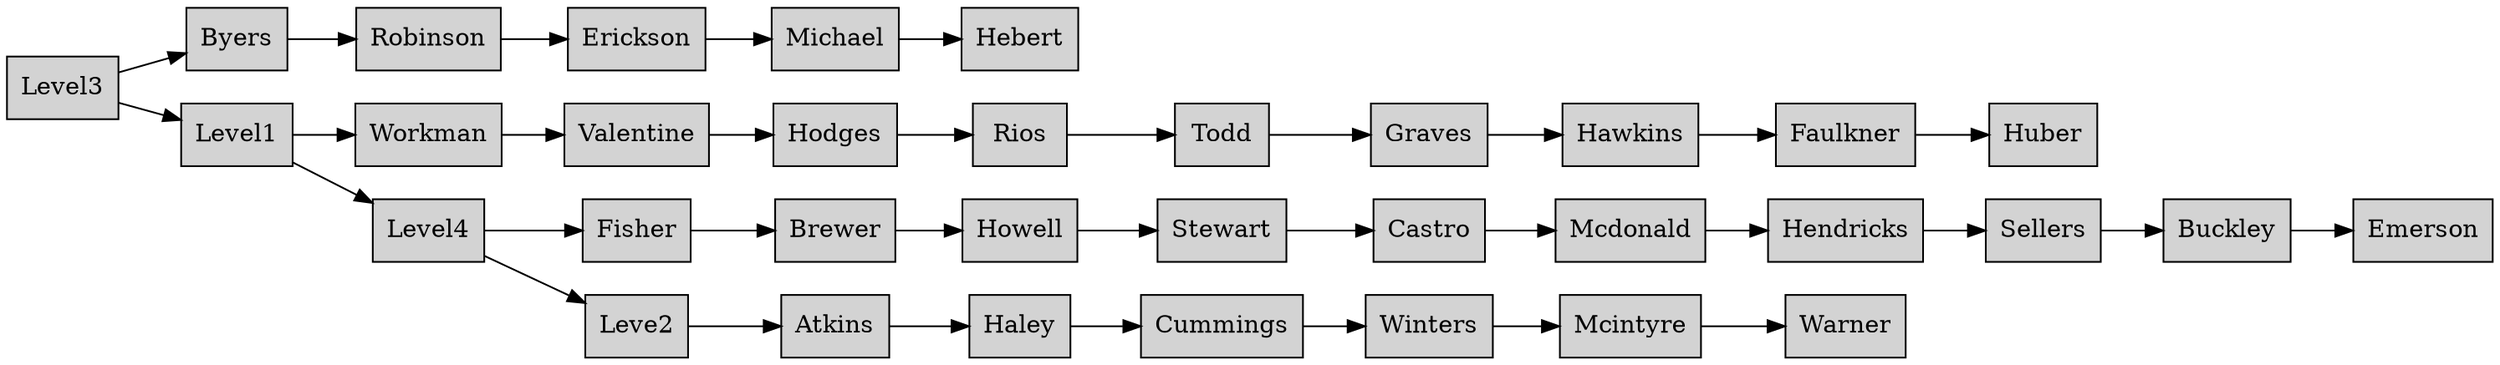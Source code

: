 digraph Tienda{rankdir = LR;node[shape = record, style = filled];
Level3 [label= " Level3 "];
Level30 [label= " Byers "];
Level31 [label= " Robinson "];
Level32 [label= " Erickson "];
Level33 [label= " Michael "];
Level34 [label= " Hebert "];
Level1 [label= " Level1 "];
Level10 [label= " Workman "];
Level11 [label= " Valentine "];
Level12 [label= " Hodges "];
Level13 [label= " Rios "];
Level14 [label= " Todd "];
Level15 [label= " Graves "];
Level16 [label= " Hawkins "];
Level17 [label= " Faulkner "];
Level18 [label= " Huber "];
Level4 [label= " Level4 "];
Level40 [label= " Fisher "];
Level41 [label= " Brewer "];
Level42 [label= " Howell "];
Level43 [label= " Stewart "];
Level44 [label= " Castro "];
Level45 [label= " Mcdonald "];
Level46 [label= " Hendricks "];
Level47 [label= " Sellers "];
Level48 [label= " Buckley "];
Level49 [label= " Emerson "];
Leve2 [label= " Leve2 "];
Leve20 [label= " Atkins "];
Leve21 [label= " Haley "];
Leve22 [label= " Cummings "];
Leve23 [label= " Winters "];
Leve24 [label= " Mcintyre "];
Leve25 [label= " Warner "];
Level3->Level30;
Level30->Level31;
Level31->Level32;
Level32->Level33;
Level33->Level34;
Level3->Level1;
Level1->Level10;
Level10->Level11;
Level11->Level12;
Level12->Level13;
Level13->Level14;
Level14->Level15;
Level15->Level16;
Level16->Level17;
Level17->Level18;
Level1->Level4;
Level4->Level40;
Level40->Level41;
Level41->Level42;
Level42->Level43;
Level43->Level44;
Level44->Level45;
Level45->Level46;
Level46->Level47;
Level47->Level48;
Level48->Level49;
Level4->Leve2;
Leve2->Leve20;
Leve20->Leve21;
Leve21->Leve22;
Leve22->Leve23;
Leve23->Leve24;
Leve24->Leve25;
}